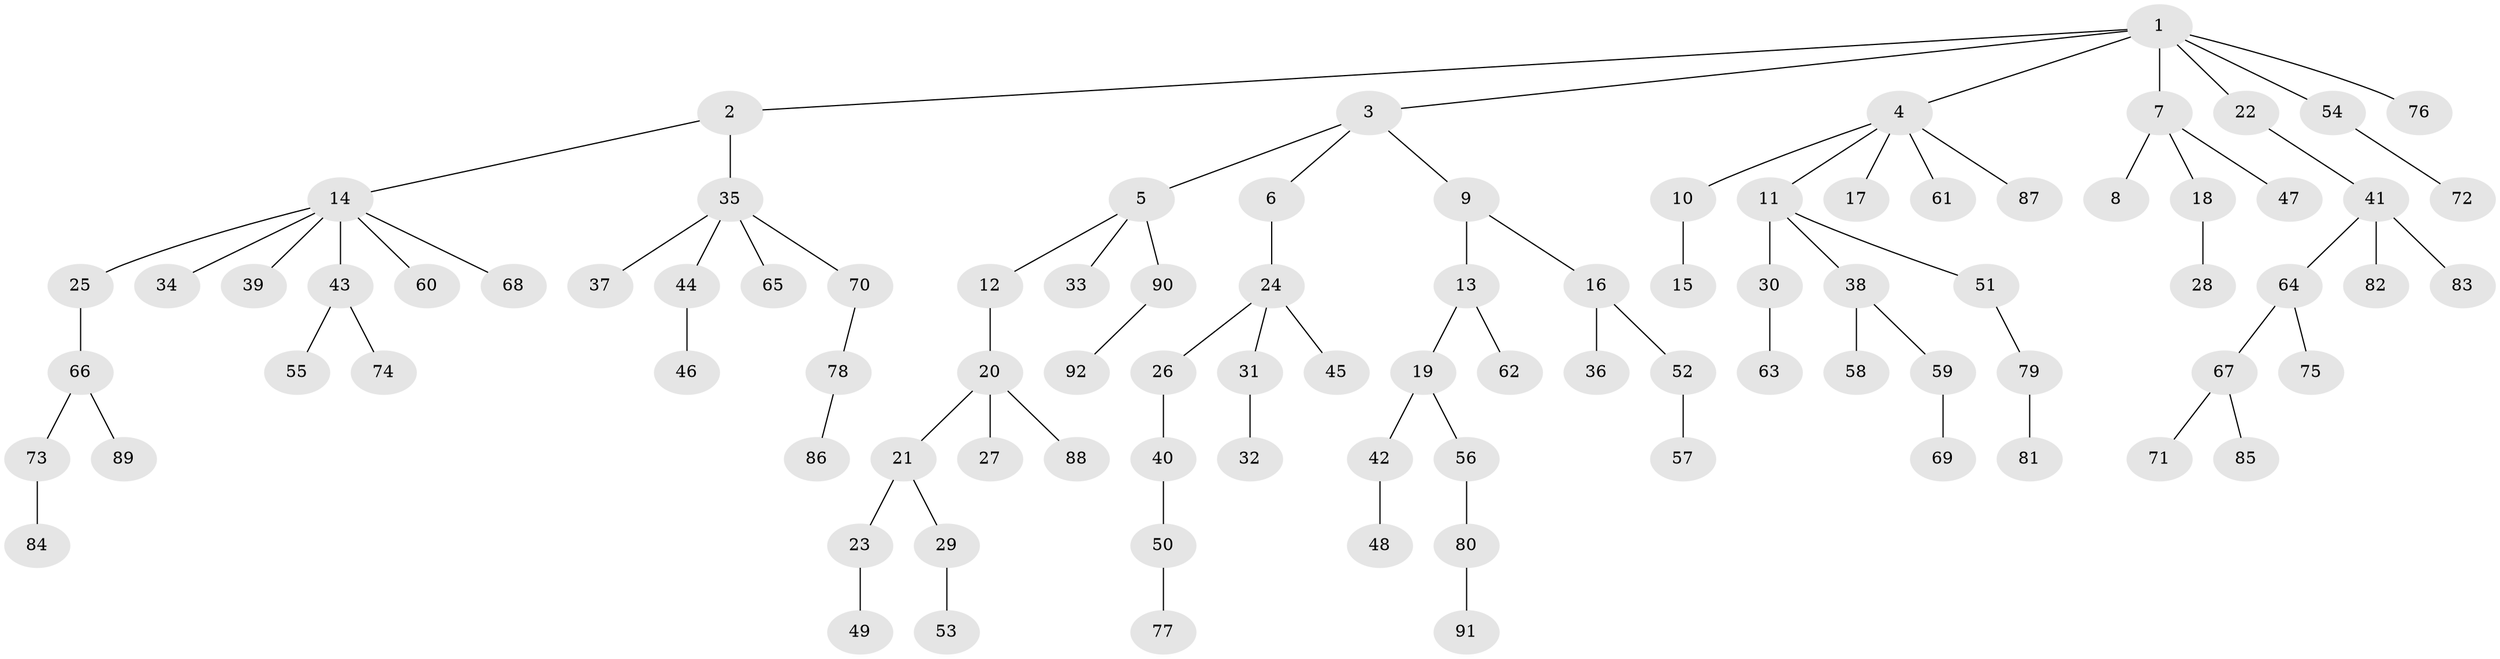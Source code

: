 // coarse degree distribution, {7: 0.016129032258064516, 6: 0.06451612903225806, 4: 0.06451612903225806, 3: 0.11290322580645161, 1: 0.6129032258064516, 2: 0.12903225806451613}
// Generated by graph-tools (version 1.1) at 2025/24/03/03/25 07:24:07]
// undirected, 92 vertices, 91 edges
graph export_dot {
graph [start="1"]
  node [color=gray90,style=filled];
  1;
  2;
  3;
  4;
  5;
  6;
  7;
  8;
  9;
  10;
  11;
  12;
  13;
  14;
  15;
  16;
  17;
  18;
  19;
  20;
  21;
  22;
  23;
  24;
  25;
  26;
  27;
  28;
  29;
  30;
  31;
  32;
  33;
  34;
  35;
  36;
  37;
  38;
  39;
  40;
  41;
  42;
  43;
  44;
  45;
  46;
  47;
  48;
  49;
  50;
  51;
  52;
  53;
  54;
  55;
  56;
  57;
  58;
  59;
  60;
  61;
  62;
  63;
  64;
  65;
  66;
  67;
  68;
  69;
  70;
  71;
  72;
  73;
  74;
  75;
  76;
  77;
  78;
  79;
  80;
  81;
  82;
  83;
  84;
  85;
  86;
  87;
  88;
  89;
  90;
  91;
  92;
  1 -- 2;
  1 -- 3;
  1 -- 4;
  1 -- 7;
  1 -- 22;
  1 -- 54;
  1 -- 76;
  2 -- 14;
  2 -- 35;
  3 -- 5;
  3 -- 6;
  3 -- 9;
  4 -- 10;
  4 -- 11;
  4 -- 17;
  4 -- 61;
  4 -- 87;
  5 -- 12;
  5 -- 33;
  5 -- 90;
  6 -- 24;
  7 -- 8;
  7 -- 18;
  7 -- 47;
  9 -- 13;
  9 -- 16;
  10 -- 15;
  11 -- 30;
  11 -- 38;
  11 -- 51;
  12 -- 20;
  13 -- 19;
  13 -- 62;
  14 -- 25;
  14 -- 34;
  14 -- 39;
  14 -- 43;
  14 -- 60;
  14 -- 68;
  16 -- 36;
  16 -- 52;
  18 -- 28;
  19 -- 42;
  19 -- 56;
  20 -- 21;
  20 -- 27;
  20 -- 88;
  21 -- 23;
  21 -- 29;
  22 -- 41;
  23 -- 49;
  24 -- 26;
  24 -- 31;
  24 -- 45;
  25 -- 66;
  26 -- 40;
  29 -- 53;
  30 -- 63;
  31 -- 32;
  35 -- 37;
  35 -- 44;
  35 -- 65;
  35 -- 70;
  38 -- 58;
  38 -- 59;
  40 -- 50;
  41 -- 64;
  41 -- 82;
  41 -- 83;
  42 -- 48;
  43 -- 55;
  43 -- 74;
  44 -- 46;
  50 -- 77;
  51 -- 79;
  52 -- 57;
  54 -- 72;
  56 -- 80;
  59 -- 69;
  64 -- 67;
  64 -- 75;
  66 -- 73;
  66 -- 89;
  67 -- 71;
  67 -- 85;
  70 -- 78;
  73 -- 84;
  78 -- 86;
  79 -- 81;
  80 -- 91;
  90 -- 92;
}
